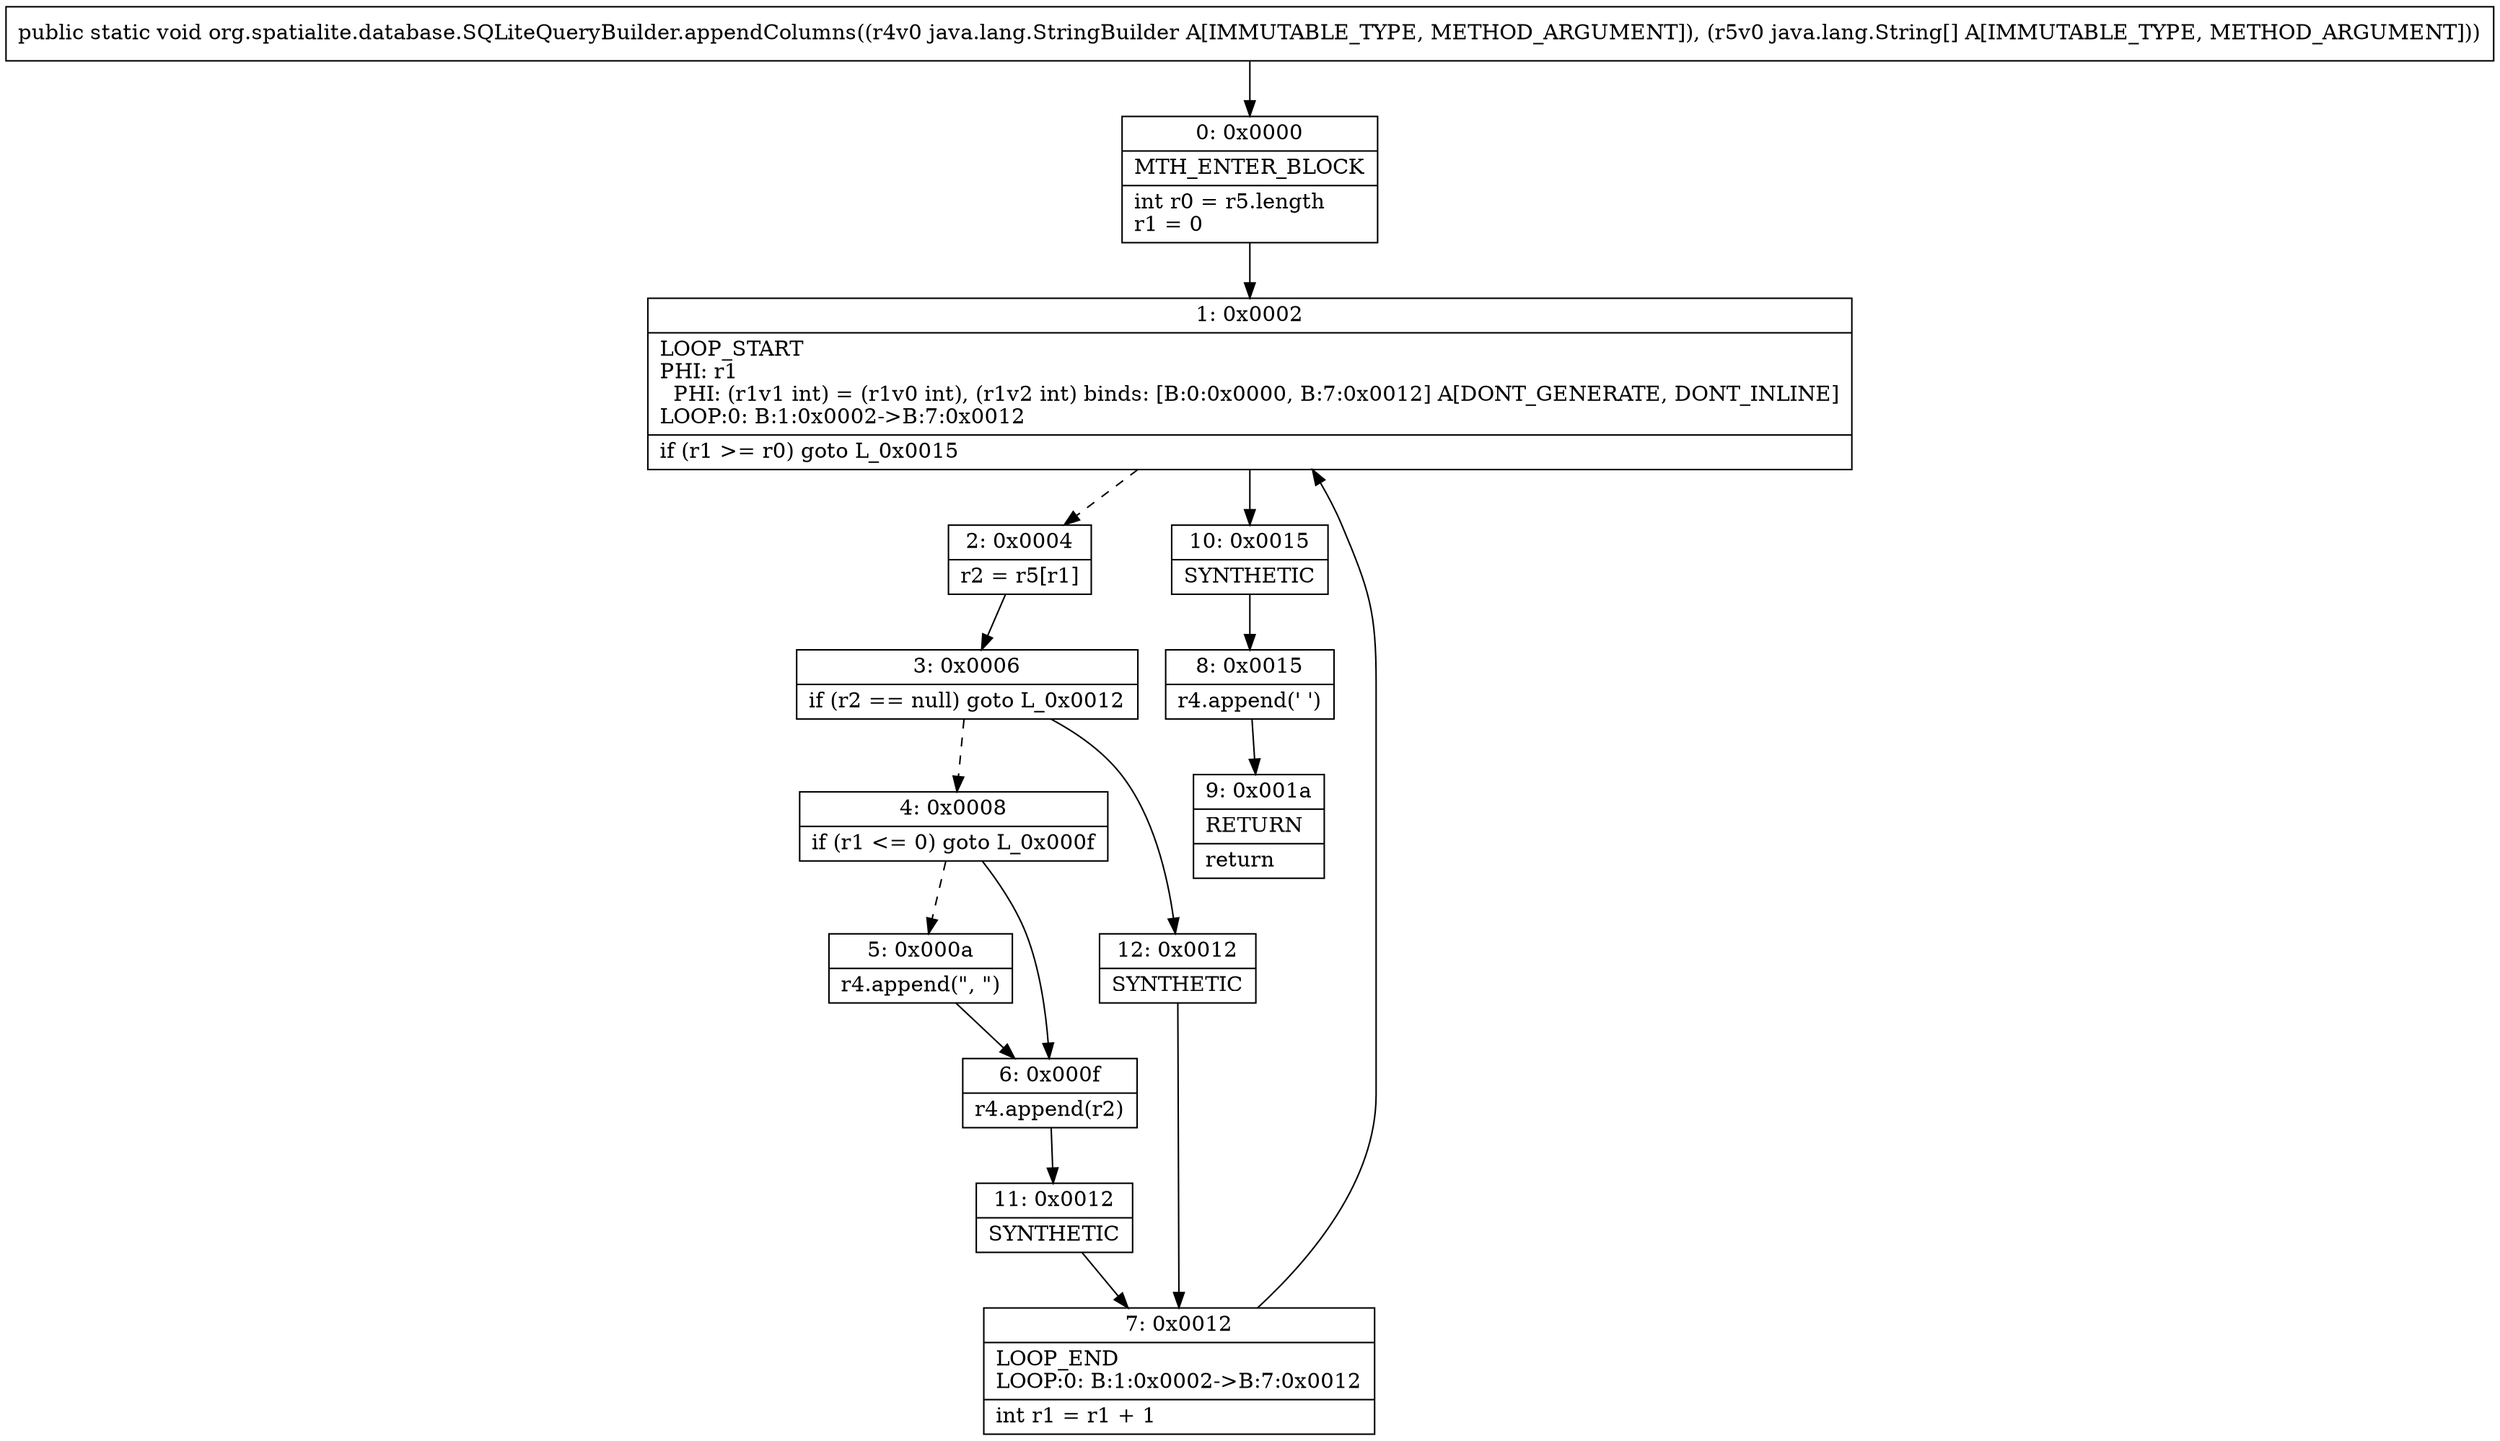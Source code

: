 digraph "CFG fororg.spatialite.database.SQLiteQueryBuilder.appendColumns(Ljava\/lang\/StringBuilder;[Ljava\/lang\/String;)V" {
Node_0 [shape=record,label="{0\:\ 0x0000|MTH_ENTER_BLOCK\l|int r0 = r5.length\lr1 = 0\l}"];
Node_1 [shape=record,label="{1\:\ 0x0002|LOOP_START\lPHI: r1 \l  PHI: (r1v1 int) = (r1v0 int), (r1v2 int) binds: [B:0:0x0000, B:7:0x0012] A[DONT_GENERATE, DONT_INLINE]\lLOOP:0: B:1:0x0002\-\>B:7:0x0012\l|if (r1 \>= r0) goto L_0x0015\l}"];
Node_2 [shape=record,label="{2\:\ 0x0004|r2 = r5[r1]\l}"];
Node_3 [shape=record,label="{3\:\ 0x0006|if (r2 == null) goto L_0x0012\l}"];
Node_4 [shape=record,label="{4\:\ 0x0008|if (r1 \<= 0) goto L_0x000f\l}"];
Node_5 [shape=record,label="{5\:\ 0x000a|r4.append(\", \")\l}"];
Node_6 [shape=record,label="{6\:\ 0x000f|r4.append(r2)\l}"];
Node_7 [shape=record,label="{7\:\ 0x0012|LOOP_END\lLOOP:0: B:1:0x0002\-\>B:7:0x0012\l|int r1 = r1 + 1\l}"];
Node_8 [shape=record,label="{8\:\ 0x0015|r4.append(' ')\l}"];
Node_9 [shape=record,label="{9\:\ 0x001a|RETURN\l|return\l}"];
Node_10 [shape=record,label="{10\:\ 0x0015|SYNTHETIC\l}"];
Node_11 [shape=record,label="{11\:\ 0x0012|SYNTHETIC\l}"];
Node_12 [shape=record,label="{12\:\ 0x0012|SYNTHETIC\l}"];
MethodNode[shape=record,label="{public static void org.spatialite.database.SQLiteQueryBuilder.appendColumns((r4v0 java.lang.StringBuilder A[IMMUTABLE_TYPE, METHOD_ARGUMENT]), (r5v0 java.lang.String[] A[IMMUTABLE_TYPE, METHOD_ARGUMENT])) }"];
MethodNode -> Node_0;
Node_0 -> Node_1;
Node_1 -> Node_2[style=dashed];
Node_1 -> Node_10;
Node_2 -> Node_3;
Node_3 -> Node_4[style=dashed];
Node_3 -> Node_12;
Node_4 -> Node_5[style=dashed];
Node_4 -> Node_6;
Node_5 -> Node_6;
Node_6 -> Node_11;
Node_7 -> Node_1;
Node_8 -> Node_9;
Node_10 -> Node_8;
Node_11 -> Node_7;
Node_12 -> Node_7;
}

